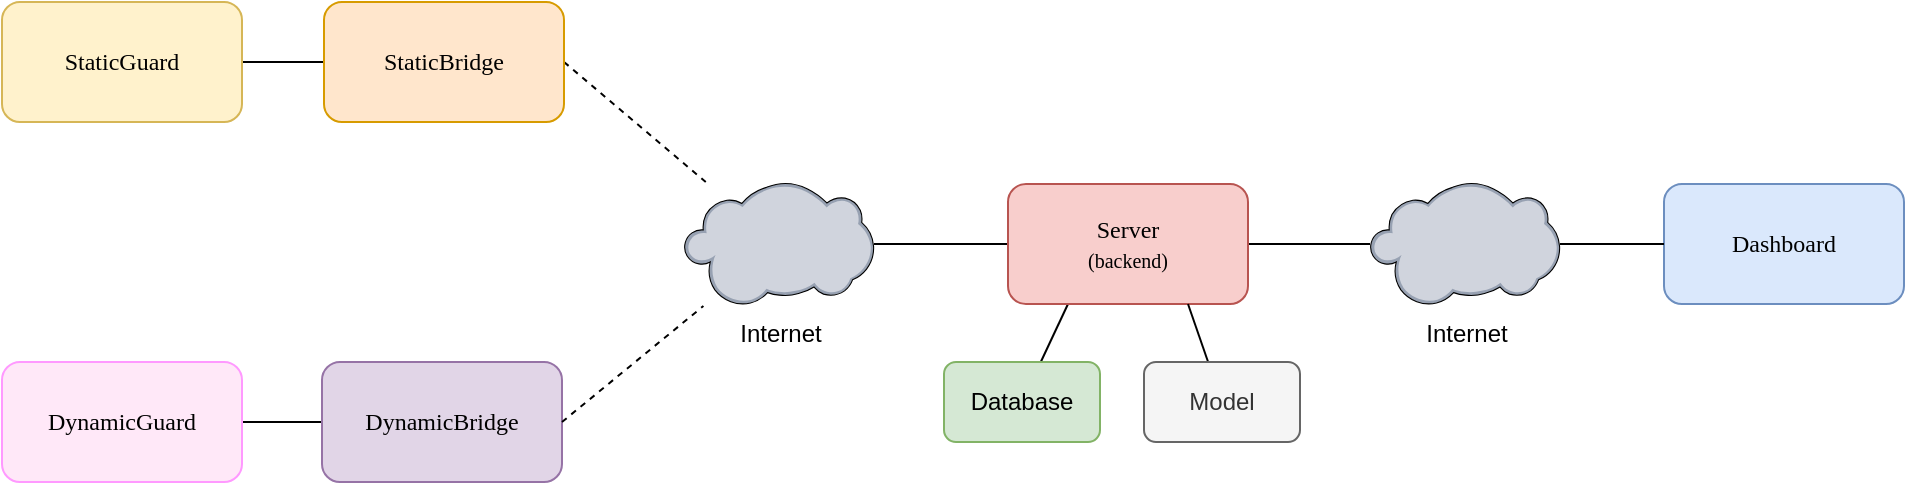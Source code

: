 <mxfile version="26.0.8">
  <diagram name="Page-1" id="txTOLlNM27OkJ3GqCPOo">
    <mxGraphModel dx="1221" dy="766" grid="1" gridSize="10" guides="1" tooltips="1" connect="1" arrows="1" fold="1" page="1" pageScale="1" pageWidth="1169" pageHeight="827" math="0" shadow="0">
      <root>
        <mxCell id="0" />
        <mxCell id="1" parent="0" />
        <mxCell id="FGLDaiwebDbNA00ETND8-11" style="rounded=0;orthogonalLoop=1;jettySize=auto;html=1;endArrow=none;startFill=0;dashed=1;exitX=1;exitY=0.5;exitDx=0;exitDy=0;" edge="1" parent="1" source="FGLDaiwebDbNA00ETND8-16" target="FGLDaiwebDbNA00ETND8-9">
          <mxGeometry relative="1" as="geometry">
            <mxPoint x="440" y="141.851" as="sourcePoint" />
          </mxGeometry>
        </mxCell>
        <mxCell id="FGLDaiwebDbNA00ETND8-12" value="" style="edgeStyle=orthogonalEdgeStyle;rounded=0;orthogonalLoop=1;jettySize=auto;html=1;endArrow=none;startFill=0;" edge="1" parent="1" source="FGLDaiwebDbNA00ETND8-2" target="FGLDaiwebDbNA00ETND8-3">
          <mxGeometry relative="1" as="geometry" />
        </mxCell>
        <mxCell id="FGLDaiwebDbNA00ETND8-2" value="&lt;font face=&quot;Comic Sans MS&quot;&gt;DynamicGuard&lt;/font&gt;" style="rounded=1;whiteSpace=wrap;html=1;fillColor=#FFE8F8;strokeColor=#FF99FF;" vertex="1" parent="1">
          <mxGeometry x="159" y="240" width="120" height="60" as="geometry" />
        </mxCell>
        <mxCell id="FGLDaiwebDbNA00ETND8-3" value="&lt;font style=&quot;color: rgb(0, 0, 0);&quot; face=&quot;Comic Sans MS&quot;&gt;DynamicBridge&lt;/font&gt;" style="rounded=1;whiteSpace=wrap;html=1;fillColor=#e1d5e7;strokeColor=#9673a6;" vertex="1" parent="1">
          <mxGeometry x="319" y="240" width="120" height="60" as="geometry" />
        </mxCell>
        <mxCell id="FGLDaiwebDbNA00ETND8-13" value="" style="rounded=0;orthogonalLoop=1;jettySize=auto;html=1;endArrow=none;startFill=0;" edge="1" parent="1" source="FGLDaiwebDbNA00ETND8-4" target="FGLDaiwebDbNA00ETND8-9">
          <mxGeometry relative="1" as="geometry" />
        </mxCell>
        <mxCell id="FGLDaiwebDbNA00ETND8-19" value="" style="edgeStyle=orthogonalEdgeStyle;rounded=0;orthogonalLoop=1;jettySize=auto;html=1;endArrow=none;startFill=0;" edge="1" parent="1" source="FGLDaiwebDbNA00ETND8-4" target="FGLDaiwebDbNA00ETND8-18">
          <mxGeometry relative="1" as="geometry" />
        </mxCell>
        <mxCell id="FGLDaiwebDbNA00ETND8-22" value="" style="rounded=0;orthogonalLoop=1;jettySize=auto;html=1;endArrow=none;startFill=0;exitX=0.25;exitY=1;exitDx=0;exitDy=0;" edge="1" parent="1" source="FGLDaiwebDbNA00ETND8-4" target="FGLDaiwebDbNA00ETND8-21">
          <mxGeometry relative="1" as="geometry" />
        </mxCell>
        <mxCell id="FGLDaiwebDbNA00ETND8-4" value="&lt;div&gt;&lt;font face=&quot;Comic Sans MS&quot;&gt;Server&lt;/font&gt;&lt;/div&gt;&lt;div&gt;&lt;font style=&quot;font-size: 10px;&quot; face=&quot;Comic Sans MS&quot;&gt;(backend)&lt;br&gt;&lt;/font&gt;&lt;/div&gt;" style="rounded=1;whiteSpace=wrap;html=1;fillColor=#f8cecc;strokeColor=#b85450;" vertex="1" parent="1">
          <mxGeometry x="662" y="151" width="120" height="60" as="geometry" />
        </mxCell>
        <mxCell id="FGLDaiwebDbNA00ETND8-5" value="&lt;font face=&quot;Comic Sans MS&quot;&gt;Dashboard&lt;/font&gt;" style="rounded=1;whiteSpace=wrap;html=1;fillColor=#dae8fc;strokeColor=#6c8ebf;" vertex="1" parent="1">
          <mxGeometry x="990" y="151" width="120" height="60" as="geometry" />
        </mxCell>
        <mxCell id="FGLDaiwebDbNA00ETND8-9" value="Internet" style="verticalLabelPosition=bottom;sketch=0;aspect=fixed;html=1;verticalAlign=top;strokeColor=none;align=center;outlineConnect=0;shape=mxgraph.citrix.cloud;" vertex="1" parent="1">
          <mxGeometry x="500" y="150" width="95" height="62" as="geometry" />
        </mxCell>
        <mxCell id="FGLDaiwebDbNA00ETND8-10" style="rounded=0;orthogonalLoop=1;jettySize=auto;html=1;endArrow=none;startFill=0;dashed=1;exitX=1;exitY=0.5;exitDx=0;exitDy=0;" edge="1" parent="1" source="FGLDaiwebDbNA00ETND8-3" target="FGLDaiwebDbNA00ETND8-9">
          <mxGeometry relative="1" as="geometry" />
        </mxCell>
        <mxCell id="FGLDaiwebDbNA00ETND8-17" value="" style="edgeStyle=orthogonalEdgeStyle;rounded=0;orthogonalLoop=1;jettySize=auto;html=1;endArrow=none;startFill=0;" edge="1" parent="1" source="FGLDaiwebDbNA00ETND8-15" target="FGLDaiwebDbNA00ETND8-16">
          <mxGeometry relative="1" as="geometry" />
        </mxCell>
        <mxCell id="FGLDaiwebDbNA00ETND8-15" value="&lt;font face=&quot;Comic Sans MS&quot;&gt;StaticGuard&lt;/font&gt;" style="rounded=1;whiteSpace=wrap;html=1;fillColor=#fff2cc;strokeColor=#d6b656;" vertex="1" parent="1">
          <mxGeometry x="159" y="60" width="120" height="60" as="geometry" />
        </mxCell>
        <mxCell id="FGLDaiwebDbNA00ETND8-16" value="&lt;font face=&quot;Comic Sans MS&quot;&gt;StaticBridge&lt;/font&gt;" style="rounded=1;whiteSpace=wrap;html=1;fillColor=#ffe6cc;strokeColor=#d79b00;" vertex="1" parent="1">
          <mxGeometry x="320" y="60" width="120" height="60" as="geometry" />
        </mxCell>
        <mxCell id="FGLDaiwebDbNA00ETND8-20" value="" style="edgeStyle=orthogonalEdgeStyle;rounded=0;orthogonalLoop=1;jettySize=auto;html=1;endArrow=none;startFill=0;" edge="1" parent="1" source="FGLDaiwebDbNA00ETND8-18" target="FGLDaiwebDbNA00ETND8-5">
          <mxGeometry relative="1" as="geometry" />
        </mxCell>
        <mxCell id="FGLDaiwebDbNA00ETND8-18" value="Internet" style="verticalLabelPosition=bottom;sketch=0;aspect=fixed;html=1;verticalAlign=top;strokeColor=none;align=center;outlineConnect=0;shape=mxgraph.citrix.cloud;" vertex="1" parent="1">
          <mxGeometry x="843" y="150" width="95" height="62" as="geometry" />
        </mxCell>
        <mxCell id="FGLDaiwebDbNA00ETND8-21" value="Database" style="rounded=1;whiteSpace=wrap;html=1;fillColor=#d5e8d4;strokeColor=#82b366;" vertex="1" parent="1">
          <mxGeometry x="630" y="240" width="78" height="40" as="geometry" />
        </mxCell>
        <mxCell id="FGLDaiwebDbNA00ETND8-27" style="rounded=0;orthogonalLoop=1;jettySize=auto;html=1;entryX=0.75;entryY=1;entryDx=0;entryDy=0;endArrow=none;startFill=0;" edge="1" parent="1" source="FGLDaiwebDbNA00ETND8-26" target="FGLDaiwebDbNA00ETND8-4">
          <mxGeometry relative="1" as="geometry" />
        </mxCell>
        <mxCell id="FGLDaiwebDbNA00ETND8-26" value="Model" style="rounded=1;whiteSpace=wrap;html=1;fillColor=#f5f5f5;strokeColor=#666666;fontColor=#333333;" vertex="1" parent="1">
          <mxGeometry x="730" y="240" width="78" height="40" as="geometry" />
        </mxCell>
      </root>
    </mxGraphModel>
  </diagram>
</mxfile>
